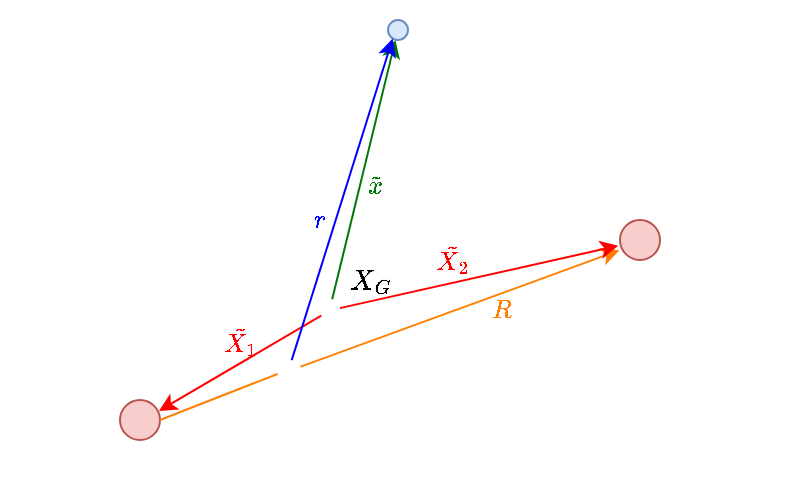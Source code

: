<mxfile version="20.2.3" type="device"><diagram id="5j2hIf1bEWQU5kfmRZ-t" name="Page-1"><mxGraphModel dx="569" dy="346" grid="1" gridSize="10" guides="1" tooltips="1" connect="1" arrows="1" fold="1" page="1" pageScale="1" pageWidth="827" pageHeight="1169" math="1" shadow="0"><root><mxCell id="0"/><mxCell id="1" parent="0"/><mxCell id="Oq_LvNj-KgbVxkz7dXcU-1" value="" style="ellipse;whiteSpace=wrap;html=1;aspect=fixed;fillColor=#f8cecc;strokeColor=#b85450;" parent="1" vertex="1"><mxGeometry x="270" y="390" width="20" height="20" as="geometry"/></mxCell><mxCell id="Oq_LvNj-KgbVxkz7dXcU-2" value="" style="ellipse;whiteSpace=wrap;html=1;aspect=fixed;fillColor=#f8cecc;strokeColor=#b85450;" parent="1" vertex="1"><mxGeometry x="520" y="300" width="20" height="20" as="geometry"/></mxCell><mxCell id="Oq_LvNj-KgbVxkz7dXcU-8" value="" style="ellipse;whiteSpace=wrap;html=1;aspect=fixed;fillColor=#dae8fc;strokeColor=#6c8ebf;" parent="1" vertex="1"><mxGeometry x="404" y="200" width="10" height="10" as="geometry"/></mxCell><mxCell id="Oq_LvNj-KgbVxkz7dXcU-14" value="$$X_{12} = \frac{M_1 X_1+ M_2 X_2}{M_1+M_2}$$" style="text;html=1;align=center;verticalAlign=middle;resizable=0;points=[];autosize=1;strokeColor=none;fillColor=none;fontColor=#FFFFFF;" parent="1" vertex="1"><mxGeometry x="270" y="380" width="290" height="20" as="geometry"/></mxCell><mxCell id="Oq_LvNj-KgbVxkz7dXcU-15" value="$$(X_1,M_1)$$" style="text;html=1;align=center;verticalAlign=middle;resizable=0;points=[];autosize=1;strokeColor=none;fillColor=none;fontColor=#FFFFFF;" parent="1" vertex="1"><mxGeometry x="210" y="410" width="100" height="20" as="geometry"/></mxCell><mxCell id="Oq_LvNj-KgbVxkz7dXcU-16" value="$$(X_2,M_2)$$" style="text;html=1;align=center;verticalAlign=middle;resizable=0;points=[];autosize=1;strokeColor=none;fillColor=none;fontColor=#FFFFFF;" parent="1" vertex="1"><mxGeometry x="510" y="320" width="100" height="20" as="geometry"/></mxCell><mxCell id="Oq_LvNj-KgbVxkz7dXcU-17" value="$$(x,m)$$" style="text;html=1;align=center;verticalAlign=middle;resizable=0;points=[];autosize=1;strokeColor=none;fillColor=none;fontColor=#FFFFFF;" parent="1" vertex="1"><mxGeometry x="404" y="190" width="70" height="20" as="geometry"/></mxCell><mxCell id="Oq_LvNj-KgbVxkz7dXcU-22" value="" style="endArrow=classic;html=1;rounded=0;exitX=1;exitY=0.344;exitDx=0;exitDy=0;entryX=-0.014;entryY=0.757;entryDx=0;entryDy=0;entryPerimeter=0;startArrow=none;exitPerimeter=0;strokeColor=#FF8000;" parent="1" source="Oq_LvNj-KgbVxkz7dXcU-11" target="Oq_LvNj-KgbVxkz7dXcU-2" edge="1"><mxGeometry width="50" height="50" relative="1" as="geometry"><mxPoint x="360" y="370" as="sourcePoint"/><mxPoint x="410" y="320" as="targetPoint"/></mxGeometry></mxCell><mxCell id="Oq_LvNj-KgbVxkz7dXcU-38" value="$$R$$" style="edgeLabel;html=1;align=center;verticalAlign=middle;resizable=0;points=[];fontColor=#FF8000;labelBackgroundColor=none;" parent="Oq_LvNj-KgbVxkz7dXcU-22" vertex="1" connectable="0"><mxGeometry x="0.246" y="-1" relative="1" as="geometry"><mxPoint y="7" as="offset"/></mxGeometry></mxCell><mxCell id="Oq_LvNj-KgbVxkz7dXcU-11" value="" style="shape=orEllipse;perimeter=ellipsePerimeter;whiteSpace=wrap;html=1;backgroundOutline=1;fillColor=none;strokeColor=#FFFFFF;" parent="1" vertex="1"><mxGeometry x="350" y="370" width="10" height="10" as="geometry"/></mxCell><mxCell id="Oq_LvNj-KgbVxkz7dXcU-25" value="" style="endArrow=none;html=1;rounded=0;exitX=1;exitY=0.5;exitDx=0;exitDy=0;entryX=-0.122;entryY=0.7;entryDx=0;entryDy=0;entryPerimeter=0;strokeColor=#FF8000;" parent="1" source="Oq_LvNj-KgbVxkz7dXcU-1" target="Oq_LvNj-KgbVxkz7dXcU-11" edge="1"><mxGeometry width="50" height="50" relative="1" as="geometry"><mxPoint x="290" y="400" as="sourcePoint"/><mxPoint x="519.72" y="315.14" as="targetPoint"/></mxGeometry></mxCell><mxCell id="Oq_LvNj-KgbVxkz7dXcU-26" value="" style="shape=orEllipse;perimeter=ellipsePerimeter;whiteSpace=wrap;html=1;backgroundOutline=1;fillColor=none;strokeColor=#FFFFFF;" parent="1" vertex="1"><mxGeometry x="370" y="340" width="10" height="10" as="geometry"/></mxCell><mxCell id="Oq_LvNj-KgbVxkz7dXcU-27" value="$$X_{G}$$" style="text;html=1;align=center;verticalAlign=middle;resizable=0;points=[];autosize=1;strokeColor=none;fillColor=none;" parent="1" vertex="1"><mxGeometry x="360" y="320" width="70" height="20" as="geometry"/></mxCell><mxCell id="Oq_LvNj-KgbVxkz7dXcU-30" value="" style="endArrow=classic;html=1;rounded=0;strokeColor=#FF0000;exitX=0.993;exitY=0.407;exitDx=0;exitDy=0;exitPerimeter=0;entryX=-0.043;entryY=0.643;entryDx=0;entryDy=0;entryPerimeter=0;" parent="1" source="Oq_LvNj-KgbVxkz7dXcU-26" target="Oq_LvNj-KgbVxkz7dXcU-2" edge="1"><mxGeometry width="50" height="50" relative="1" as="geometry"><mxPoint x="390" y="270" as="sourcePoint"/><mxPoint x="490" y="310" as="targetPoint"/></mxGeometry></mxCell><mxCell id="Oq_LvNj-KgbVxkz7dXcU-31" value="$$\tilde{X_2}$$" style="edgeLabel;html=1;align=center;verticalAlign=middle;resizable=0;points=[];fontColor=#FF0000;labelBackgroundColor=none;" parent="Oq_LvNj-KgbVxkz7dXcU-30" vertex="1" connectable="0"><mxGeometry x="-0.344" relative="1" as="geometry"><mxPoint x="10" y="-14" as="offset"/></mxGeometry></mxCell><mxCell id="Oq_LvNj-KgbVxkz7dXcU-32" value="" style="endArrow=classic;html=1;rounded=0;strokeColor=#FF0000;entryX=0.976;entryY=0.272;entryDx=0;entryDy=0;entryPerimeter=0;exitX=0.065;exitY=0.784;exitDx=0;exitDy=0;exitPerimeter=0;" parent="1" source="Oq_LvNj-KgbVxkz7dXcU-26" target="Oq_LvNj-KgbVxkz7dXcU-1" edge="1"><mxGeometry width="50" height="50" relative="1" as="geometry"><mxPoint x="350" y="350" as="sourcePoint"/><mxPoint x="290" y="380" as="targetPoint"/></mxGeometry></mxCell><mxCell id="Oq_LvNj-KgbVxkz7dXcU-33" value="$$\tilde{X_1}$$" style="edgeLabel;html=1;align=center;verticalAlign=middle;resizable=0;points=[];fontColor=#FF0000;labelBackgroundColor=none;" parent="Oq_LvNj-KgbVxkz7dXcU-32" vertex="1" connectable="0"><mxGeometry x="-0.344" relative="1" as="geometry"><mxPoint x="-14" y="-3" as="offset"/></mxGeometry></mxCell><mxCell id="Oq_LvNj-KgbVxkz7dXcU-34" value="" style="endArrow=classic;html=1;rounded=0;strokeColor=#007808;exitX=0.609;exitY=-0.032;exitDx=0;exitDy=0;exitPerimeter=0;entryX=0.373;entryY=1;entryDx=0;entryDy=0;entryPerimeter=0;" parent="1" source="Oq_LvNj-KgbVxkz7dXcU-26" target="Oq_LvNj-KgbVxkz7dXcU-8" edge="1"><mxGeometry width="50" height="50" relative="1" as="geometry"><mxPoint x="395.0" y="291.21" as="sourcePoint"/><mxPoint x="440" y="180" as="targetPoint"/></mxGeometry></mxCell><mxCell id="Oq_LvNj-KgbVxkz7dXcU-35" value="$$\tilde{x}$$" style="edgeLabel;html=1;align=center;verticalAlign=middle;resizable=0;points=[];fontColor=#007808;labelBackgroundColor=none;" parent="Oq_LvNj-KgbVxkz7dXcU-34" vertex="1" connectable="0"><mxGeometry x="-0.344" relative="1" as="geometry"><mxPoint x="10" y="-14" as="offset"/></mxGeometry></mxCell><mxCell id="Oq_LvNj-KgbVxkz7dXcU-36" value="" style="endArrow=classic;html=1;rounded=0;fontColor=#007808;strokeColor=#0000FF;exitX=0.586;exitY=0.004;exitDx=0;exitDy=0;exitPerimeter=0;entryX=0.234;entryY=0.931;entryDx=0;entryDy=0;entryPerimeter=0;" parent="1" source="Oq_LvNj-KgbVxkz7dXcU-11" target="Oq_LvNj-KgbVxkz7dXcU-8" edge="1"><mxGeometry width="50" height="50" relative="1" as="geometry"><mxPoint x="300" y="350" as="sourcePoint"/><mxPoint x="389.677" y="220" as="targetPoint"/></mxGeometry></mxCell><mxCell id="Oq_LvNj-KgbVxkz7dXcU-37" value="$$r$$" style="edgeLabel;html=1;align=center;verticalAlign=middle;resizable=0;points=[];fontColor=#0000FF;labelBackgroundColor=none;" parent="Oq_LvNj-KgbVxkz7dXcU-36" vertex="1" connectable="0"><mxGeometry x="-0.14" relative="1" as="geometry"><mxPoint x="-9" y="-1" as="offset"/></mxGeometry></mxCell></root></mxGraphModel></diagram></mxfile>